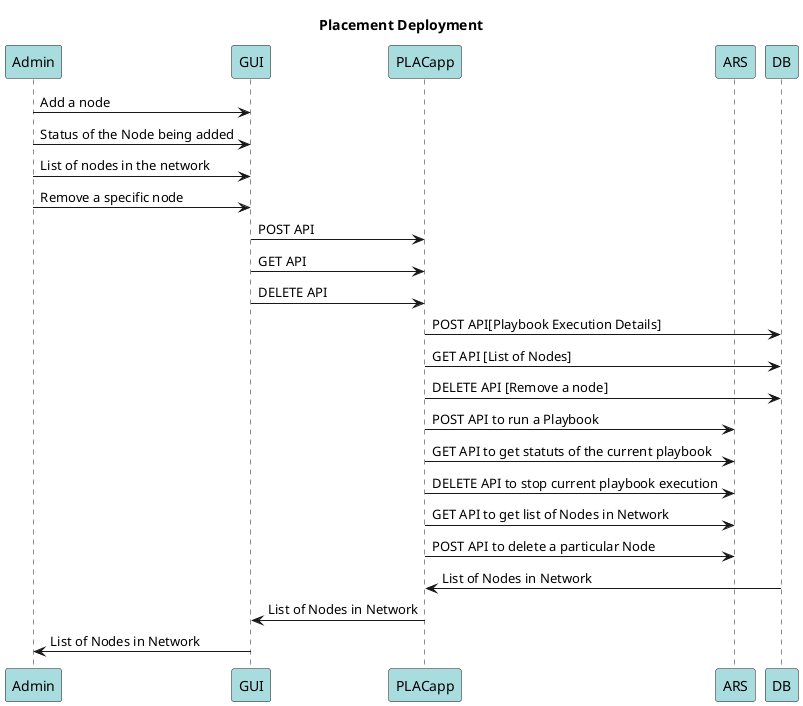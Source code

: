 ### uml:classdiagram

```plantuml
@startuml
skinparam BoxPadding 50

title "Placement Deployment"


participant Admin #A9DCDF
participant GUI #A9DCDF
participant PLACapp #A9DCDF
participant ARS #A9DCDF
participant DB #A9DCDF




Admin->GUI: Add a node
Admin->GUI: Status of the Node being added
Admin->GUI: List of nodes in the network
Admin->GUI: Remove a specific node

GUI->PLACapp: POST API
GUI->PLACapp: GET API
GUI->PLACapp: DELETE API

PLACapp->DB: POST API[Playbook Execution Details]
PLACapp->DB: GET API [List of Nodes]
PLACapp->DB: DELETE API [Remove a node]


PLACapp->ARS: POST API to run a Playbook
PLACapp->ARS: GET API to get statuts of the current playbook
PLACapp->ARS: DELETE API to stop current playbook execution
PLACapp->ARS: GET API to get list of Nodes in Network
PLACapp->ARS: POST API to delete a particular Node


DB->PLACapp: List of Nodes in Network

PLACapp->GUI: List of Nodes in Network

GUI->Admin: List of Nodes in Network

@enduml
```
